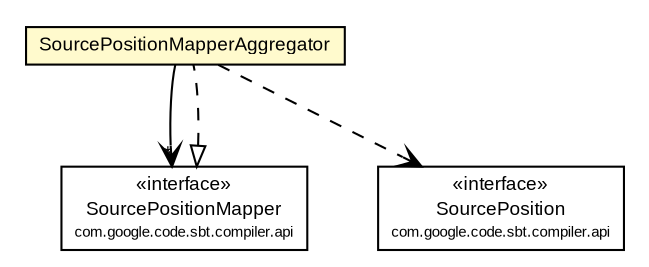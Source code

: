#!/usr/local/bin/dot
#
# Class diagram 
# Generated by UMLGraph version R5_6-24-gf6e263 (http://www.umlgraph.org/)
#

digraph G {
	edge [fontname="arial",fontsize=10,labelfontname="arial",labelfontsize=10];
	node [fontname="arial",fontsize=10,shape=plaintext];
	nodesep=0.25;
	ranksep=0.5;
	// com.google.code.sbt.compiler.plugin.SourcePositionMapperAggregator
	c127 [label=<<table title="com.google.code.sbt.compiler.plugin.SourcePositionMapperAggregator" border="0" cellborder="1" cellspacing="0" cellpadding="2" port="p" bgcolor="lemonChiffon" href="./SourcePositionMapperAggregator.html">
		<tr><td><table border="0" cellspacing="0" cellpadding="1">
<tr><td align="center" balign="center"> SourcePositionMapperAggregator </td></tr>
		</table></td></tr>
		</table>>, URL="./SourcePositionMapperAggregator.html", fontname="arial", fontcolor="black", fontsize=9.0];
	//com.google.code.sbt.compiler.plugin.SourcePositionMapperAggregator implements com.google.code.sbt.compiler.api.SourcePositionMapper
	c134:p -> c127:p [dir=back,arrowtail=empty,style=dashed];
	// com.google.code.sbt.compiler.plugin.SourcePositionMapperAggregator NAVASSOC com.google.code.sbt.compiler.api.SourcePositionMapper
	c127:p -> c134:p [taillabel="", label="", headlabel="*", fontname="arial", fontcolor="black", fontsize=10.0, color="black", arrowhead=open];
	// com.google.code.sbt.compiler.plugin.SourcePositionMapperAggregator DEPEND com.google.code.sbt.compiler.api.SourcePosition
	c127:p -> c135:p [taillabel="", label="", headlabel="", fontname="arial", fontcolor="black", fontsize=10.0, color="black", arrowhead=open, style=dashed];
	// com.google.code.sbt.compiler.api.SourcePosition
	c135 [label=<<table title="com.google.code.sbt.compiler.api.SourcePosition" border="0" cellborder="1" cellspacing="0" cellpadding="2" port="p">
		<tr><td><table border="0" cellspacing="0" cellpadding="1">
<tr><td align="center" balign="center"> &#171;interface&#187; </td></tr>
<tr><td align="center" balign="center"> SourcePosition </td></tr>
<tr><td align="center" balign="center"><font point-size="7.0"> com.google.code.sbt.compiler.api </font></td></tr>
		</table></td></tr>
		</table>>, URL="null", fontname="arial", fontcolor="black", fontsize=9.0];
	// com.google.code.sbt.compiler.api.SourcePositionMapper
	c134 [label=<<table title="com.google.code.sbt.compiler.api.SourcePositionMapper" border="0" cellborder="1" cellspacing="0" cellpadding="2" port="p">
		<tr><td><table border="0" cellspacing="0" cellpadding="1">
<tr><td align="center" balign="center"> &#171;interface&#187; </td></tr>
<tr><td align="center" balign="center"> SourcePositionMapper </td></tr>
<tr><td align="center" balign="center"><font point-size="7.0"> com.google.code.sbt.compiler.api </font></td></tr>
		</table></td></tr>
		</table>>, URL="null", fontname="arial", fontcolor="black", fontsize=9.0];
}

